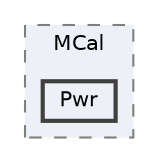 digraph "Project/avProj/Debug/Bsw/MCal/Pwr"
{
 // LATEX_PDF_SIZE
  bgcolor="transparent";
  edge [fontname=Helvetica,fontsize=10,labelfontname=Helvetica,labelfontsize=10];
  node [fontname=Helvetica,fontsize=10,shape=box,height=0.2,width=0.4];
  compound=true
  subgraph clusterdir_628b26c1b94761953be3f6416446fe5c {
    graph [ bgcolor="#edf0f7", pencolor="grey50", label="MCal", fontname=Helvetica,fontsize=10 style="filled,dashed", URL="dir_628b26c1b94761953be3f6416446fe5c.html",tooltip=""]
  dir_6955d4b7bffaa8d4bafcf263ca1068b4 [label="Pwr", fillcolor="#edf0f7", color="grey25", style="filled,bold", URL="dir_6955d4b7bffaa8d4bafcf263ca1068b4.html",tooltip=""];
  }
}
